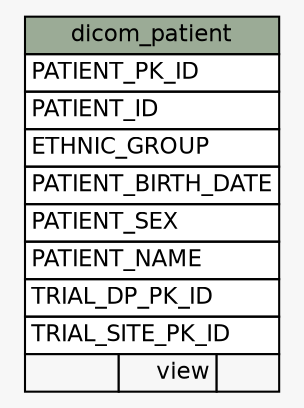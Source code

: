 // dot 2.16.1 on Linux 2.6.25.6-27.fc8
digraph "dicom_patient" {
  graph [
    rankdir="RL"
    bgcolor="#f7f7f7"
  ];
  node [
    fontname="Helvetica"
    fontsize="11"
    shape="plaintext"
  ];
  edge [
    arrowsize="0.8"
  ];
  "dicom_patient" [
    label=<
    <TABLE BORDER="0" CELLBORDER="1" CELLSPACING="0" BGCOLOR="#ffffff">
      <TR><TD PORT="dicom_patient.heading" COLSPAN="3" BGCOLOR="#9bab96" ALIGN="CENTER">dicom_patient</TD></TR>
      <TR><TD PORT="PATIENT_PK_ID" COLSPAN="3" ALIGN="LEFT">PATIENT_PK_ID</TD></TR>
      <TR><TD PORT="PATIENT_ID" COLSPAN="3" ALIGN="LEFT">PATIENT_ID</TD></TR>
      <TR><TD PORT="ETHNIC_GROUP" COLSPAN="3" ALIGN="LEFT">ETHNIC_GROUP</TD></TR>
      <TR><TD PORT="PATIENT_BIRTH_DATE" COLSPAN="3" ALIGN="LEFT">PATIENT_BIRTH_DATE</TD></TR>
      <TR><TD PORT="PATIENT_SEX" COLSPAN="3" ALIGN="LEFT">PATIENT_SEX</TD></TR>
      <TR><TD PORT="PATIENT_NAME" COLSPAN="3" ALIGN="LEFT">PATIENT_NAME</TD></TR>
      <TR><TD PORT="TRIAL_DP_PK_ID" COLSPAN="3" ALIGN="LEFT">TRIAL_DP_PK_ID</TD></TR>
      <TR><TD PORT="TRIAL_SITE_PK_ID" COLSPAN="3" ALIGN="LEFT">TRIAL_SITE_PK_ID</TD></TR>
      <TR><TD ALIGN="LEFT" BGCOLOR="#f7f7f7">  </TD><TD ALIGN="RIGHT" BGCOLOR="#f7f7f7">view</TD><TD ALIGN="RIGHT" BGCOLOR="#f7f7f7">  </TD></TR>
    </TABLE>>
    URL="tables/dicom_patient.html#"
    tooltip="dicom_patient"
  ];
}
